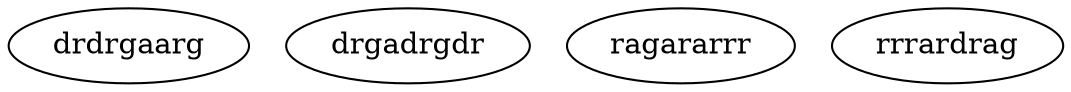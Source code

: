 digraph G {
Graph [rankdir=BT]
1 [label="drdrgaarg"]
2 [label="drgadrgdr"]
3 [label="ragararrr"]
4 [label="rrrardrag"]
}
